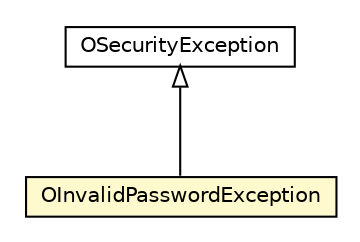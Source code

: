 #!/usr/local/bin/dot
#
# Class diagram 
# Generated by UMLGraph version R5_6-24-gf6e263 (http://www.umlgraph.org/)
#

digraph G {
	edge [fontname="Helvetica",fontsize=10,labelfontname="Helvetica",labelfontsize=10];
	node [fontname="Helvetica",fontsize=10,shape=plaintext];
	nodesep=0.25;
	ranksep=0.5;
	// com.orientechnologies.orient.core.security.OInvalidPasswordException
	c2169503 [label=<<table title="com.orientechnologies.orient.core.security.OInvalidPasswordException" border="0" cellborder="1" cellspacing="0" cellpadding="2" port="p" bgcolor="lemonChiffon" href="./OInvalidPasswordException.html">
		<tr><td><table border="0" cellspacing="0" cellpadding="1">
<tr><td align="center" balign="center"> OInvalidPasswordException </td></tr>
		</table></td></tr>
		</table>>, URL="./OInvalidPasswordException.html", fontname="Helvetica", fontcolor="black", fontsize=10.0];
	// com.orientechnologies.orient.core.exception.OSecurityException
	c2169582 [label=<<table title="com.orientechnologies.orient.core.exception.OSecurityException" border="0" cellborder="1" cellspacing="0" cellpadding="2" port="p" href="../exception/OSecurityException.html">
		<tr><td><table border="0" cellspacing="0" cellpadding="1">
<tr><td align="center" balign="center"> OSecurityException </td></tr>
		</table></td></tr>
		</table>>, URL="../exception/OSecurityException.html", fontname="Helvetica", fontcolor="black", fontsize=10.0];
	//com.orientechnologies.orient.core.security.OInvalidPasswordException extends com.orientechnologies.orient.core.exception.OSecurityException
	c2169582:p -> c2169503:p [dir=back,arrowtail=empty];
}

